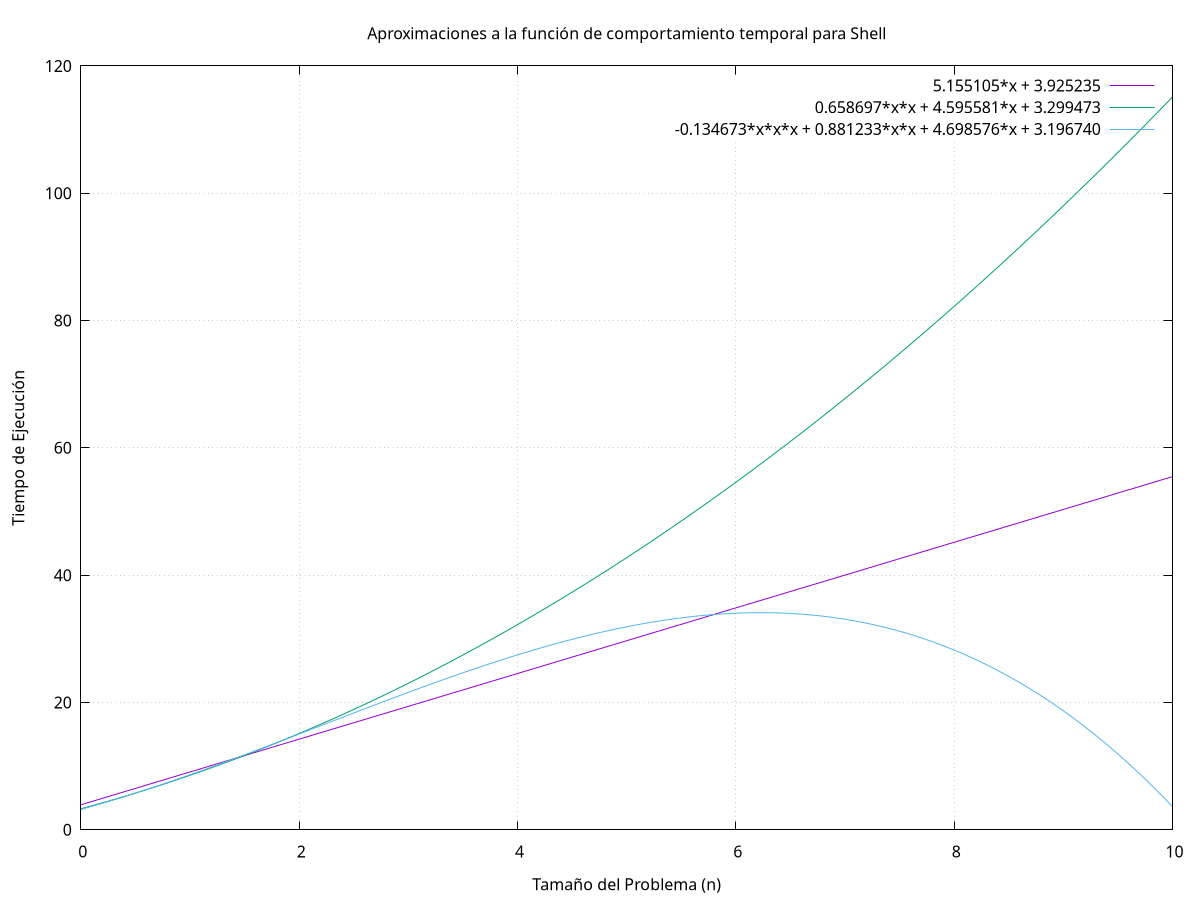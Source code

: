 # Gráfica de las aproximaciones a la función del comportamiento temporal
# (tiempo real) para el algoritmo: Shell.
set title "Aproximaciones a la función de comportamiento temporal para Shell"
set grid
set xlabel "Tamaño del Problema (n)"
set ylabel "Tiempo de Ejecución"
plot [0:] \
  5.155105*x + 3.925235, \
  0.658697*x*x + 4.595581*x + 3.299473, \
  -0.134673*x*x*x + 0.881233*x*x + 4.698576*x + 3.196740#, \
  # 0.360120*x*x*x*x*x*x + -1.268802*x*x*x*x*x + 0.720870*x*x*x*x + 1.059939*x*x*x + 0.074802*x*x + 4.433144*x + 3.297618
